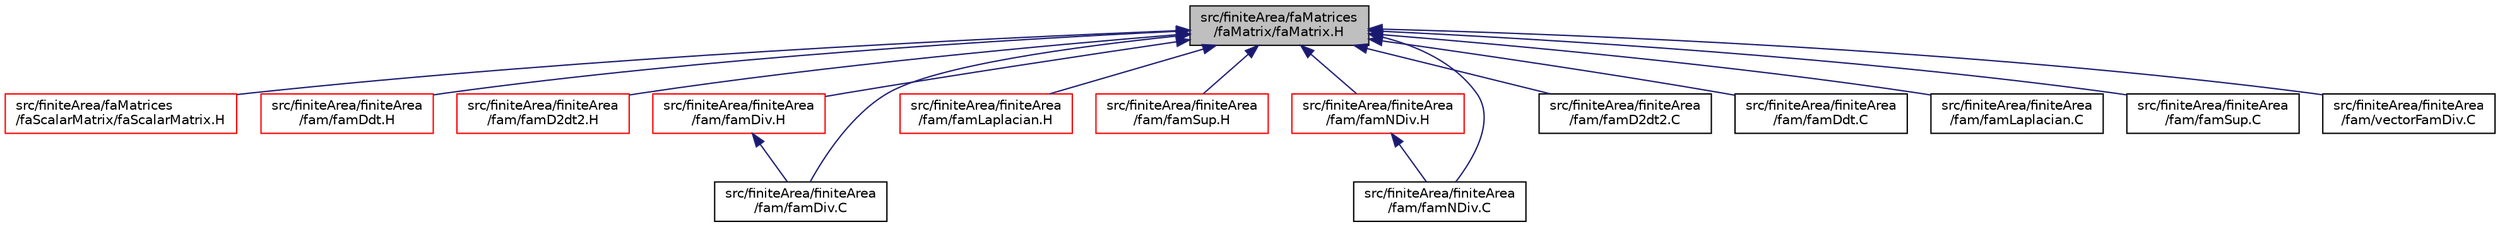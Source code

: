 digraph "src/finiteArea/faMatrices/faMatrix/faMatrix.H"
{
  bgcolor="transparent";
  edge [fontname="Helvetica",fontsize="10",labelfontname="Helvetica",labelfontsize="10"];
  node [fontname="Helvetica",fontsize="10",shape=record];
  Node1 [label="src/finiteArea/faMatrices\l/faMatrix/faMatrix.H",height=0.2,width=0.4,color="black", fillcolor="grey75", style="filled" fontcolor="black"];
  Node1 -> Node2 [dir="back",color="midnightblue",fontsize="10",style="solid",fontname="Helvetica"];
  Node2 [label="src/finiteArea/faMatrices\l/faScalarMatrix/faScalarMatrix.H",height=0.2,width=0.4,color="red",URL="$faScalarMatrix_8H.html"];
  Node1 -> Node3 [dir="back",color="midnightblue",fontsize="10",style="solid",fontname="Helvetica"];
  Node3 [label="src/finiteArea/finiteArea\l/fam/famDdt.H",height=0.2,width=0.4,color="red",URL="$famDdt_8H.html",tooltip="Calulate the matrix for the first temporal derivative. "];
  Node1 -> Node4 [dir="back",color="midnightblue",fontsize="10",style="solid",fontname="Helvetica"];
  Node4 [label="src/finiteArea/finiteArea\l/fam/famD2dt2.H",height=0.2,width=0.4,color="red",URL="$famD2dt2_8H.html"];
  Node1 -> Node5 [dir="back",color="midnightblue",fontsize="10",style="solid",fontname="Helvetica"];
  Node5 [label="src/finiteArea/finiteArea\l/fam/famDiv.H",height=0.2,width=0.4,color="red",URL="$famDiv_8H.html",tooltip="Calculate the matrix for the divergence of the given field and flux. "];
  Node5 -> Node6 [dir="back",color="midnightblue",fontsize="10",style="solid",fontname="Helvetica"];
  Node6 [label="src/finiteArea/finiteArea\l/fam/famDiv.C",height=0.2,width=0.4,color="black",URL="$famDiv_8C.html"];
  Node1 -> Node7 [dir="back",color="midnightblue",fontsize="10",style="solid",fontname="Helvetica"];
  Node7 [label="src/finiteArea/finiteArea\l/fam/famLaplacian.H",height=0.2,width=0.4,color="red",URL="$famLaplacian_8H.html",tooltip="Calculate the matrix for the laplacian of the field. "];
  Node1 -> Node8 [dir="back",color="midnightblue",fontsize="10",style="solid",fontname="Helvetica"];
  Node8 [label="src/finiteArea/finiteArea\l/fam/famSup.H",height=0.2,width=0.4,color="red",URL="$famSup_8H.html",tooltip="Calculate the matrix for implicit and explicit sources. "];
  Node1 -> Node9 [dir="back",color="midnightblue",fontsize="10",style="solid",fontname="Helvetica"];
  Node9 [label="src/finiteArea/finiteArea\l/fam/famNDiv.H",height=0.2,width=0.4,color="red",URL="$famNDiv_8H.html",tooltip="Calculate the matrix for the divergence of the given field and flux. "];
  Node9 -> Node10 [dir="back",color="midnightblue",fontsize="10",style="solid",fontname="Helvetica"];
  Node10 [label="src/finiteArea/finiteArea\l/fam/famNDiv.C",height=0.2,width=0.4,color="black",URL="$famNDiv_8C.html"];
  Node1 -> Node11 [dir="back",color="midnightblue",fontsize="10",style="solid",fontname="Helvetica"];
  Node11 [label="src/finiteArea/finiteArea\l/fam/famD2dt2.C",height=0.2,width=0.4,color="black",URL="$famD2dt2_8C.html"];
  Node1 -> Node12 [dir="back",color="midnightblue",fontsize="10",style="solid",fontname="Helvetica"];
  Node12 [label="src/finiteArea/finiteArea\l/fam/famDdt.C",height=0.2,width=0.4,color="black",URL="$famDdt_8C.html"];
  Node1 -> Node6 [dir="back",color="midnightblue",fontsize="10",style="solid",fontname="Helvetica"];
  Node1 -> Node13 [dir="back",color="midnightblue",fontsize="10",style="solid",fontname="Helvetica"];
  Node13 [label="src/finiteArea/finiteArea\l/fam/famLaplacian.C",height=0.2,width=0.4,color="black",URL="$famLaplacian_8C.html"];
  Node1 -> Node10 [dir="back",color="midnightblue",fontsize="10",style="solid",fontname="Helvetica"];
  Node1 -> Node14 [dir="back",color="midnightblue",fontsize="10",style="solid",fontname="Helvetica"];
  Node14 [label="src/finiteArea/finiteArea\l/fam/famSup.C",height=0.2,width=0.4,color="black",URL="$famSup_8C.html"];
  Node1 -> Node15 [dir="back",color="midnightblue",fontsize="10",style="solid",fontname="Helvetica"];
  Node15 [label="src/finiteArea/finiteArea\l/fam/vectorFamDiv.C",height=0.2,width=0.4,color="black",URL="$vectorFamDiv_8C.html"];
}
